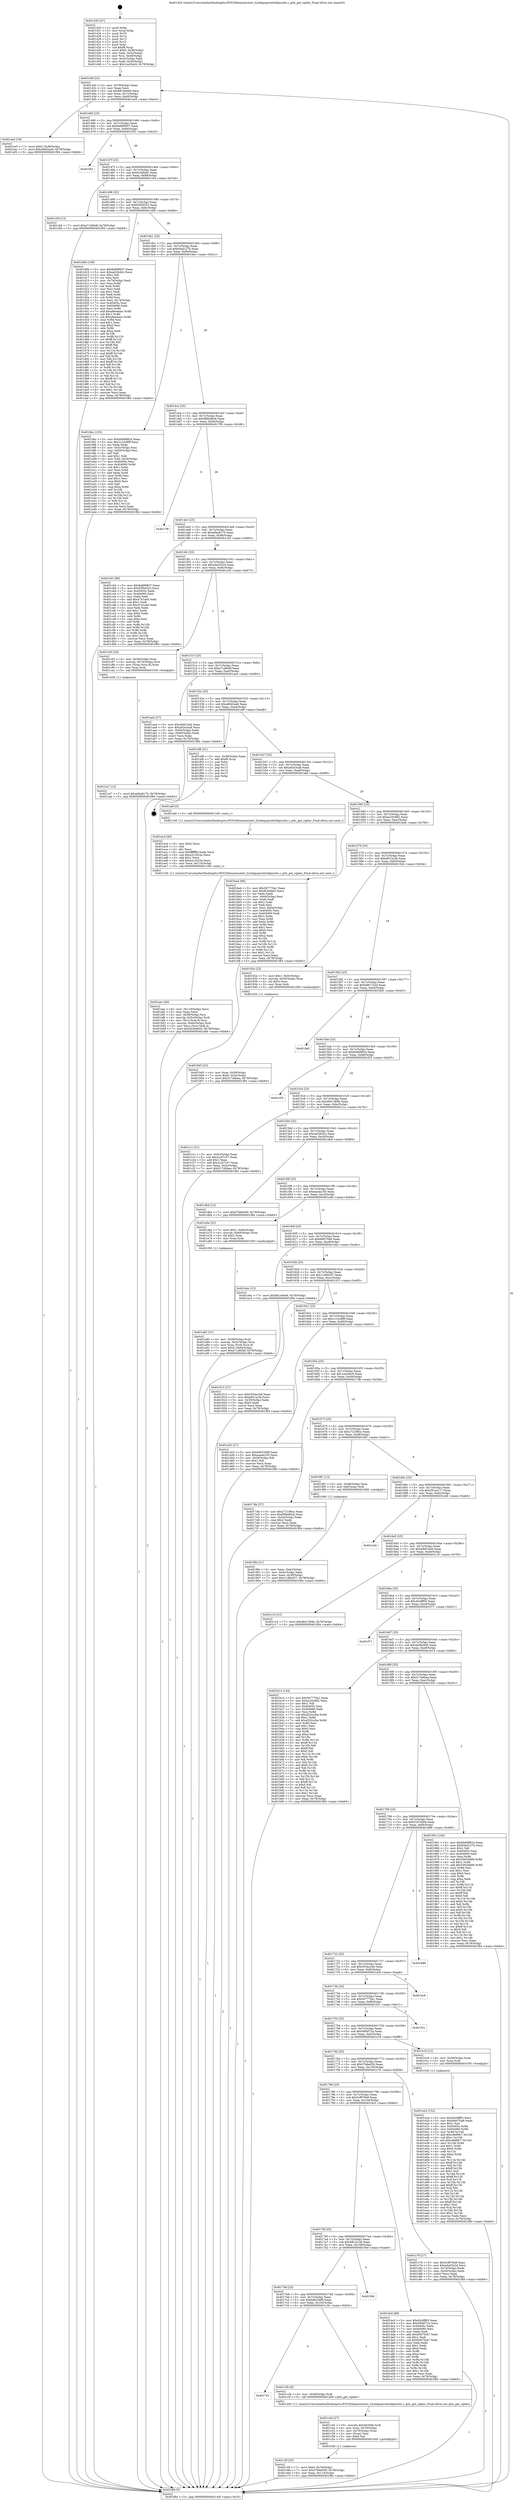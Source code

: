 digraph "0x401420" {
  label = "0x401420 (/mnt/c/Users/mathe/Desktop/tcc/POCII/binaries/extr_h2odepspicotlslibpicotls.c_ptls_get_cipher_Final-ollvm.out::main(0))"
  labelloc = "t"
  node[shape=record]

  Entry [label="",width=0.3,height=0.3,shape=circle,fillcolor=black,style=filled]
  "0x40144f" [label="{
     0x40144f [23]\l
     | [instrs]\l
     &nbsp;&nbsp;0x40144f \<+3\>: mov -0x78(%rbp),%eax\l
     &nbsp;&nbsp;0x401452 \<+2\>: mov %eax,%ecx\l
     &nbsp;&nbsp;0x401454 \<+6\>: sub $0x8814e0e9,%ecx\l
     &nbsp;&nbsp;0x40145a \<+3\>: mov %eax,-0x7c(%rbp)\l
     &nbsp;&nbsp;0x40145d \<+3\>: mov %ecx,-0x80(%rbp)\l
     &nbsp;&nbsp;0x401460 \<+6\>: je 0000000000401ee5 \<main+0xac5\>\l
  }"]
  "0x401ee5" [label="{
     0x401ee5 [19]\l
     | [instrs]\l
     &nbsp;&nbsp;0x401ee5 \<+7\>: movl $0x0,-0x38(%rbp)\l
     &nbsp;&nbsp;0x401eec \<+7\>: movl $0xa80d2ae8,-0x78(%rbp)\l
     &nbsp;&nbsp;0x401ef3 \<+5\>: jmp 0000000000401f84 \<main+0xb64\>\l
  }"]
  "0x401466" [label="{
     0x401466 [25]\l
     | [instrs]\l
     &nbsp;&nbsp;0x401466 \<+5\>: jmp 000000000040146b \<main+0x4b\>\l
     &nbsp;&nbsp;0x40146b \<+3\>: mov -0x7c(%rbp),%eax\l
     &nbsp;&nbsp;0x40146e \<+5\>: sub $0x8a899937,%eax\l
     &nbsp;&nbsp;0x401473 \<+6\>: mov %eax,-0x84(%rbp)\l
     &nbsp;&nbsp;0x401479 \<+6\>: je 0000000000401f52 \<main+0xb32\>\l
  }"]
  Exit [label="",width=0.3,height=0.3,shape=circle,fillcolor=black,style=filled,peripheries=2]
  "0x401f52" [label="{
     0x401f52\l
  }", style=dashed]
  "0x40147f" [label="{
     0x40147f [25]\l
     | [instrs]\l
     &nbsp;&nbsp;0x40147f \<+5\>: jmp 0000000000401484 \<main+0x64\>\l
     &nbsp;&nbsp;0x401484 \<+3\>: mov -0x7c(%rbp),%eax\l
     &nbsp;&nbsp;0x401487 \<+5\>: sub $0x8c5d6af1,%eax\l
     &nbsp;&nbsp;0x40148c \<+6\>: mov %eax,-0x88(%rbp)\l
     &nbsp;&nbsp;0x401492 \<+6\>: je 0000000000401c04 \<main+0x7e4\>\l
  }"]
  "0x401e24" [label="{
     0x401e24 [152]\l
     | [instrs]\l
     &nbsp;&nbsp;0x401e24 \<+5\>: mov $0x45c9ff05,%ecx\l
     &nbsp;&nbsp;0x401e29 \<+5\>: mov $0xf46070a6,%edx\l
     &nbsp;&nbsp;0x401e2e \<+3\>: mov $0x1,%sil\l
     &nbsp;&nbsp;0x401e31 \<+8\>: mov 0x40405c,%r8d\l
     &nbsp;&nbsp;0x401e39 \<+8\>: mov 0x404060,%r9d\l
     &nbsp;&nbsp;0x401e41 \<+3\>: mov %r8d,%r10d\l
     &nbsp;&nbsp;0x401e44 \<+7\>: add $0xcdbf6fc7,%r10d\l
     &nbsp;&nbsp;0x401e4b \<+4\>: sub $0x1,%r10d\l
     &nbsp;&nbsp;0x401e4f \<+7\>: sub $0xcdbf6fc7,%r10d\l
     &nbsp;&nbsp;0x401e56 \<+4\>: imul %r10d,%r8d\l
     &nbsp;&nbsp;0x401e5a \<+4\>: and $0x1,%r8d\l
     &nbsp;&nbsp;0x401e5e \<+4\>: cmp $0x0,%r8d\l
     &nbsp;&nbsp;0x401e62 \<+4\>: sete %r11b\l
     &nbsp;&nbsp;0x401e66 \<+4\>: cmp $0xa,%r9d\l
     &nbsp;&nbsp;0x401e6a \<+3\>: setl %bl\l
     &nbsp;&nbsp;0x401e6d \<+3\>: mov %r11b,%r14b\l
     &nbsp;&nbsp;0x401e70 \<+4\>: xor $0xff,%r14b\l
     &nbsp;&nbsp;0x401e74 \<+3\>: mov %bl,%r15b\l
     &nbsp;&nbsp;0x401e77 \<+4\>: xor $0xff,%r15b\l
     &nbsp;&nbsp;0x401e7b \<+4\>: xor $0x1,%sil\l
     &nbsp;&nbsp;0x401e7f \<+3\>: mov %r14b,%r12b\l
     &nbsp;&nbsp;0x401e82 \<+4\>: and $0xff,%r12b\l
     &nbsp;&nbsp;0x401e86 \<+3\>: and %sil,%r11b\l
     &nbsp;&nbsp;0x401e89 \<+3\>: mov %r15b,%r13b\l
     &nbsp;&nbsp;0x401e8c \<+4\>: and $0xff,%r13b\l
     &nbsp;&nbsp;0x401e90 \<+3\>: and %sil,%bl\l
     &nbsp;&nbsp;0x401e93 \<+3\>: or %r11b,%r12b\l
     &nbsp;&nbsp;0x401e96 \<+3\>: or %bl,%r13b\l
     &nbsp;&nbsp;0x401e99 \<+3\>: xor %r13b,%r12b\l
     &nbsp;&nbsp;0x401e9c \<+3\>: or %r15b,%r14b\l
     &nbsp;&nbsp;0x401e9f \<+4\>: xor $0xff,%r14b\l
     &nbsp;&nbsp;0x401ea3 \<+4\>: or $0x1,%sil\l
     &nbsp;&nbsp;0x401ea7 \<+3\>: and %sil,%r14b\l
     &nbsp;&nbsp;0x401eaa \<+3\>: or %r14b,%r12b\l
     &nbsp;&nbsp;0x401ead \<+4\>: test $0x1,%r12b\l
     &nbsp;&nbsp;0x401eb1 \<+3\>: cmovne %edx,%ecx\l
     &nbsp;&nbsp;0x401eb4 \<+3\>: mov %ecx,-0x78(%rbp)\l
     &nbsp;&nbsp;0x401eb7 \<+5\>: jmp 0000000000401f84 \<main+0xb64\>\l
  }"]
  "0x401c04" [label="{
     0x401c04 [12]\l
     | [instrs]\l
     &nbsp;&nbsp;0x401c04 \<+7\>: movl $0xa71d60df,-0x78(%rbp)\l
     &nbsp;&nbsp;0x401c0b \<+5\>: jmp 0000000000401f84 \<main+0xb64\>\l
  }"]
  "0x401498" [label="{
     0x401498 [25]\l
     | [instrs]\l
     &nbsp;&nbsp;0x401498 \<+5\>: jmp 000000000040149d \<main+0x7d\>\l
     &nbsp;&nbsp;0x40149d \<+3\>: mov -0x7c(%rbp),%eax\l
     &nbsp;&nbsp;0x4014a0 \<+5\>: sub $0x92f5d323,%eax\l
     &nbsp;&nbsp;0x4014a5 \<+6\>: mov %eax,-0x8c(%rbp)\l
     &nbsp;&nbsp;0x4014ab \<+6\>: je 0000000000401d0b \<main+0x8eb\>\l
  }"]
  "0x401ca7" [label="{
     0x401ca7 [12]\l
     | [instrs]\l
     &nbsp;&nbsp;0x401ca7 \<+7\>: movl $0xa0ba8170,-0x78(%rbp)\l
     &nbsp;&nbsp;0x401cae \<+5\>: jmp 0000000000401f84 \<main+0xb64\>\l
  }"]
  "0x401d0b" [label="{
     0x401d0b [169]\l
     | [instrs]\l
     &nbsp;&nbsp;0x401d0b \<+5\>: mov $0x8a899937,%eax\l
     &nbsp;&nbsp;0x401d10 \<+5\>: mov $0xea52b42c,%ecx\l
     &nbsp;&nbsp;0x401d15 \<+2\>: mov $0x1,%dl\l
     &nbsp;&nbsp;0x401d17 \<+2\>: xor %esi,%esi\l
     &nbsp;&nbsp;0x401d19 \<+3\>: mov -0x74(%rbp),%edi\l
     &nbsp;&nbsp;0x401d1c \<+3\>: mov %esi,%r8d\l
     &nbsp;&nbsp;0x401d1f \<+3\>: sub %edi,%r8d\l
     &nbsp;&nbsp;0x401d22 \<+2\>: mov %esi,%edi\l
     &nbsp;&nbsp;0x401d24 \<+3\>: sub $0x1,%edi\l
     &nbsp;&nbsp;0x401d27 \<+3\>: add %edi,%r8d\l
     &nbsp;&nbsp;0x401d2a \<+3\>: sub %r8d,%esi\l
     &nbsp;&nbsp;0x401d2d \<+3\>: mov %esi,-0x74(%rbp)\l
     &nbsp;&nbsp;0x401d30 \<+7\>: mov 0x40405c,%esi\l
     &nbsp;&nbsp;0x401d37 \<+7\>: mov 0x404060,%edi\l
     &nbsp;&nbsp;0x401d3e \<+3\>: mov %esi,%r8d\l
     &nbsp;&nbsp;0x401d41 \<+7\>: add $0xa8ee4aec,%r8d\l
     &nbsp;&nbsp;0x401d48 \<+4\>: sub $0x1,%r8d\l
     &nbsp;&nbsp;0x401d4c \<+7\>: sub $0xa8ee4aec,%r8d\l
     &nbsp;&nbsp;0x401d53 \<+4\>: imul %r8d,%esi\l
     &nbsp;&nbsp;0x401d57 \<+3\>: and $0x1,%esi\l
     &nbsp;&nbsp;0x401d5a \<+3\>: cmp $0x0,%esi\l
     &nbsp;&nbsp;0x401d5d \<+4\>: sete %r9b\l
     &nbsp;&nbsp;0x401d61 \<+3\>: cmp $0xa,%edi\l
     &nbsp;&nbsp;0x401d64 \<+4\>: setl %r10b\l
     &nbsp;&nbsp;0x401d68 \<+3\>: mov %r9b,%r11b\l
     &nbsp;&nbsp;0x401d6b \<+4\>: xor $0xff,%r11b\l
     &nbsp;&nbsp;0x401d6f \<+3\>: mov %r10b,%bl\l
     &nbsp;&nbsp;0x401d72 \<+3\>: xor $0xff,%bl\l
     &nbsp;&nbsp;0x401d75 \<+3\>: xor $0x1,%dl\l
     &nbsp;&nbsp;0x401d78 \<+3\>: mov %r11b,%r14b\l
     &nbsp;&nbsp;0x401d7b \<+4\>: and $0xff,%r14b\l
     &nbsp;&nbsp;0x401d7f \<+3\>: and %dl,%r9b\l
     &nbsp;&nbsp;0x401d82 \<+3\>: mov %bl,%r15b\l
     &nbsp;&nbsp;0x401d85 \<+4\>: and $0xff,%r15b\l
     &nbsp;&nbsp;0x401d89 \<+3\>: and %dl,%r10b\l
     &nbsp;&nbsp;0x401d8c \<+3\>: or %r9b,%r14b\l
     &nbsp;&nbsp;0x401d8f \<+3\>: or %r10b,%r15b\l
     &nbsp;&nbsp;0x401d92 \<+3\>: xor %r15b,%r14b\l
     &nbsp;&nbsp;0x401d95 \<+3\>: or %bl,%r11b\l
     &nbsp;&nbsp;0x401d98 \<+4\>: xor $0xff,%r11b\l
     &nbsp;&nbsp;0x401d9c \<+3\>: or $0x1,%dl\l
     &nbsp;&nbsp;0x401d9f \<+3\>: and %dl,%r11b\l
     &nbsp;&nbsp;0x401da2 \<+3\>: or %r11b,%r14b\l
     &nbsp;&nbsp;0x401da5 \<+4\>: test $0x1,%r14b\l
     &nbsp;&nbsp;0x401da9 \<+3\>: cmovne %ecx,%eax\l
     &nbsp;&nbsp;0x401dac \<+3\>: mov %eax,-0x78(%rbp)\l
     &nbsp;&nbsp;0x401daf \<+5\>: jmp 0000000000401f84 \<main+0xb64\>\l
  }"]
  "0x4014b1" [label="{
     0x4014b1 [25]\l
     | [instrs]\l
     &nbsp;&nbsp;0x4014b1 \<+5\>: jmp 00000000004014b6 \<main+0x96\>\l
     &nbsp;&nbsp;0x4014b6 \<+3\>: mov -0x7c(%rbp),%eax\l
     &nbsp;&nbsp;0x4014b9 \<+5\>: sub $0x93ed127b,%eax\l
     &nbsp;&nbsp;0x4014be \<+6\>: mov %eax,-0x90(%rbp)\l
     &nbsp;&nbsp;0x4014c4 \<+6\>: je 00000000004019ec \<main+0x5cc\>\l
  }"]
  "0x401c5f" [label="{
     0x401c5f [25]\l
     | [instrs]\l
     &nbsp;&nbsp;0x401c5f \<+7\>: movl $0x0,-0x74(%rbp)\l
     &nbsp;&nbsp;0x401c66 \<+7\>: movl $0x57b6e059,-0x78(%rbp)\l
     &nbsp;&nbsp;0x401c6d \<+6\>: mov %eax,-0x114(%rbp)\l
     &nbsp;&nbsp;0x401c73 \<+5\>: jmp 0000000000401f84 \<main+0xb64\>\l
  }"]
  "0x4019ec" [label="{
     0x4019ec [103]\l
     | [instrs]\l
     &nbsp;&nbsp;0x4019ec \<+5\>: mov $0xbb668824,%eax\l
     &nbsp;&nbsp;0x4019f1 \<+5\>: mov $0x1c1dc88f,%ecx\l
     &nbsp;&nbsp;0x4019f6 \<+2\>: xor %edx,%edx\l
     &nbsp;&nbsp;0x4019f8 \<+3\>: mov -0x5c(%rbp),%esi\l
     &nbsp;&nbsp;0x4019fb \<+3\>: cmp -0x50(%rbp),%esi\l
     &nbsp;&nbsp;0x4019fe \<+4\>: setl %dil\l
     &nbsp;&nbsp;0x401a02 \<+4\>: and $0x1,%dil\l
     &nbsp;&nbsp;0x401a06 \<+4\>: mov %dil,-0x29(%rbp)\l
     &nbsp;&nbsp;0x401a0a \<+7\>: mov 0x40405c,%esi\l
     &nbsp;&nbsp;0x401a11 \<+8\>: mov 0x404060,%r8d\l
     &nbsp;&nbsp;0x401a19 \<+3\>: sub $0x1,%edx\l
     &nbsp;&nbsp;0x401a1c \<+3\>: mov %esi,%r9d\l
     &nbsp;&nbsp;0x401a1f \<+3\>: add %edx,%r9d\l
     &nbsp;&nbsp;0x401a22 \<+4\>: imul %r9d,%esi\l
     &nbsp;&nbsp;0x401a26 \<+3\>: and $0x1,%esi\l
     &nbsp;&nbsp;0x401a29 \<+3\>: cmp $0x0,%esi\l
     &nbsp;&nbsp;0x401a2c \<+4\>: sete %dil\l
     &nbsp;&nbsp;0x401a30 \<+4\>: cmp $0xa,%r8d\l
     &nbsp;&nbsp;0x401a34 \<+4\>: setl %r10b\l
     &nbsp;&nbsp;0x401a38 \<+3\>: mov %dil,%r11b\l
     &nbsp;&nbsp;0x401a3b \<+3\>: and %r10b,%r11b\l
     &nbsp;&nbsp;0x401a3e \<+3\>: xor %r10b,%dil\l
     &nbsp;&nbsp;0x401a41 \<+3\>: or %dil,%r11b\l
     &nbsp;&nbsp;0x401a44 \<+4\>: test $0x1,%r11b\l
     &nbsp;&nbsp;0x401a48 \<+3\>: cmovne %ecx,%eax\l
     &nbsp;&nbsp;0x401a4b \<+3\>: mov %eax,-0x78(%rbp)\l
     &nbsp;&nbsp;0x401a4e \<+5\>: jmp 0000000000401f84 \<main+0xb64\>\l
  }"]
  "0x4014ca" [label="{
     0x4014ca [25]\l
     | [instrs]\l
     &nbsp;&nbsp;0x4014ca \<+5\>: jmp 00000000004014cf \<main+0xaf\>\l
     &nbsp;&nbsp;0x4014cf \<+3\>: mov -0x7c(%rbp),%eax\l
     &nbsp;&nbsp;0x4014d2 \<+5\>: sub $0x989a80cb,%eax\l
     &nbsp;&nbsp;0x4014d7 \<+6\>: mov %eax,-0x94(%rbp)\l
     &nbsp;&nbsp;0x4014dd \<+6\>: je 00000000004017f6 \<main+0x3d6\>\l
  }"]
  "0x401c44" [label="{
     0x401c44 [27]\l
     | [instrs]\l
     &nbsp;&nbsp;0x401c44 \<+10\>: movabs $0x4020b6,%rdi\l
     &nbsp;&nbsp;0x401c4e \<+4\>: mov %rax,-0x70(%rbp)\l
     &nbsp;&nbsp;0x401c52 \<+4\>: mov -0x70(%rbp),%rax\l
     &nbsp;&nbsp;0x401c56 \<+2\>: mov (%rax),%esi\l
     &nbsp;&nbsp;0x401c58 \<+2\>: mov $0x0,%al\l
     &nbsp;&nbsp;0x401c5a \<+5\>: call 0000000000401040 \<printf@plt\>\l
     | [calls]\l
     &nbsp;&nbsp;0x401040 \{1\} (unknown)\l
  }"]
  "0x4017f6" [label="{
     0x4017f6\l
  }", style=dashed]
  "0x4014e3" [label="{
     0x4014e3 [25]\l
     | [instrs]\l
     &nbsp;&nbsp;0x4014e3 \<+5\>: jmp 00000000004014e8 \<main+0xc8\>\l
     &nbsp;&nbsp;0x4014e8 \<+3\>: mov -0x7c(%rbp),%eax\l
     &nbsp;&nbsp;0x4014eb \<+5\>: sub $0xa0ba8170,%eax\l
     &nbsp;&nbsp;0x4014f0 \<+6\>: mov %eax,-0x98(%rbp)\l
     &nbsp;&nbsp;0x4014f6 \<+6\>: je 0000000000401cb3 \<main+0x893\>\l
  }"]
  "0x4017d1" [label="{
     0x4017d1\l
  }", style=dashed]
  "0x401cb3" [label="{
     0x401cb3 [88]\l
     | [instrs]\l
     &nbsp;&nbsp;0x401cb3 \<+5\>: mov $0x8a899937,%eax\l
     &nbsp;&nbsp;0x401cb8 \<+5\>: mov $0x92f5d323,%ecx\l
     &nbsp;&nbsp;0x401cbd \<+7\>: mov 0x40405c,%edx\l
     &nbsp;&nbsp;0x401cc4 \<+7\>: mov 0x404060,%esi\l
     &nbsp;&nbsp;0x401ccb \<+2\>: mov %edx,%edi\l
     &nbsp;&nbsp;0x401ccd \<+6\>: add $0x4741ae0,%edi\l
     &nbsp;&nbsp;0x401cd3 \<+3\>: sub $0x1,%edi\l
     &nbsp;&nbsp;0x401cd6 \<+6\>: sub $0x4741ae0,%edi\l
     &nbsp;&nbsp;0x401cdc \<+3\>: imul %edi,%edx\l
     &nbsp;&nbsp;0x401cdf \<+3\>: and $0x1,%edx\l
     &nbsp;&nbsp;0x401ce2 \<+3\>: cmp $0x0,%edx\l
     &nbsp;&nbsp;0x401ce5 \<+4\>: sete %r8b\l
     &nbsp;&nbsp;0x401ce9 \<+3\>: cmp $0xa,%esi\l
     &nbsp;&nbsp;0x401cec \<+4\>: setl %r9b\l
     &nbsp;&nbsp;0x401cf0 \<+3\>: mov %r8b,%r10b\l
     &nbsp;&nbsp;0x401cf3 \<+3\>: and %r9b,%r10b\l
     &nbsp;&nbsp;0x401cf6 \<+3\>: xor %r9b,%r8b\l
     &nbsp;&nbsp;0x401cf9 \<+3\>: or %r8b,%r10b\l
     &nbsp;&nbsp;0x401cfc \<+4\>: test $0x1,%r10b\l
     &nbsp;&nbsp;0x401d00 \<+3\>: cmovne %ecx,%eax\l
     &nbsp;&nbsp;0x401d03 \<+3\>: mov %eax,-0x78(%rbp)\l
     &nbsp;&nbsp;0x401d06 \<+5\>: jmp 0000000000401f84 \<main+0xb64\>\l
  }"]
  "0x4014fc" [label="{
     0x4014fc [25]\l
     | [instrs]\l
     &nbsp;&nbsp;0x4014fc \<+5\>: jmp 0000000000401501 \<main+0xe1\>\l
     &nbsp;&nbsp;0x401501 \<+3\>: mov -0x7c(%rbp),%eax\l
     &nbsp;&nbsp;0x401504 \<+5\>: sub $0xa4a55424,%eax\l
     &nbsp;&nbsp;0x401509 \<+6\>: mov %eax,-0x9c(%rbp)\l
     &nbsp;&nbsp;0x40150f \<+6\>: je 0000000000401c93 \<main+0x873\>\l
  }"]
  "0x401c3b" [label="{
     0x401c3b [9]\l
     | [instrs]\l
     &nbsp;&nbsp;0x401c3b \<+4\>: mov -0x58(%rbp),%rdi\l
     &nbsp;&nbsp;0x401c3f \<+5\>: call 0000000000401400 \<ptls_get_cipher\>\l
     | [calls]\l
     &nbsp;&nbsp;0x401400 \{1\} (/mnt/c/Users/mathe/Desktop/tcc/POCII/binaries/extr_h2odepspicotlslibpicotls.c_ptls_get_cipher_Final-ollvm.out::ptls_get_cipher)\l
  }"]
  "0x401c93" [label="{
     0x401c93 [20]\l
     | [instrs]\l
     &nbsp;&nbsp;0x401c93 \<+4\>: mov -0x58(%rbp),%rax\l
     &nbsp;&nbsp;0x401c97 \<+4\>: movslq -0x74(%rbp),%rcx\l
     &nbsp;&nbsp;0x401c9b \<+4\>: mov (%rax,%rcx,8),%rax\l
     &nbsp;&nbsp;0x401c9f \<+3\>: mov %rax,%rdi\l
     &nbsp;&nbsp;0x401ca2 \<+5\>: call 0000000000401030 \<free@plt\>\l
     | [calls]\l
     &nbsp;&nbsp;0x401030 \{1\} (unknown)\l
  }"]
  "0x401515" [label="{
     0x401515 [25]\l
     | [instrs]\l
     &nbsp;&nbsp;0x401515 \<+5\>: jmp 000000000040151a \<main+0xfa\>\l
     &nbsp;&nbsp;0x40151a \<+3\>: mov -0x7c(%rbp),%eax\l
     &nbsp;&nbsp;0x40151d \<+5\>: sub $0xa71d60df,%eax\l
     &nbsp;&nbsp;0x401522 \<+6\>: mov %eax,-0xa0(%rbp)\l
     &nbsp;&nbsp;0x401528 \<+6\>: je 0000000000401aa4 \<main+0x684\>\l
  }"]
  "0x4017b8" [label="{
     0x4017b8 [25]\l
     | [instrs]\l
     &nbsp;&nbsp;0x4017b8 \<+5\>: jmp 00000000004017bd \<main+0x39d\>\l
     &nbsp;&nbsp;0x4017bd \<+3\>: mov -0x7c(%rbp),%eax\l
     &nbsp;&nbsp;0x4017c0 \<+5\>: sub $0x6d632bf8,%eax\l
     &nbsp;&nbsp;0x4017c5 \<+6\>: mov %eax,-0x10c(%rbp)\l
     &nbsp;&nbsp;0x4017cb \<+6\>: je 0000000000401c3b \<main+0x81b\>\l
  }"]
  "0x401aa4" [label="{
     0x401aa4 [27]\l
     | [instrs]\l
     &nbsp;&nbsp;0x401aa4 \<+5\>: mov $0x40bf14d4,%eax\l
     &nbsp;&nbsp;0x401aa9 \<+5\>: mov $0xa92e3ca8,%ecx\l
     &nbsp;&nbsp;0x401aae \<+3\>: mov -0x64(%rbp),%edx\l
     &nbsp;&nbsp;0x401ab1 \<+3\>: cmp -0x60(%rbp),%edx\l
     &nbsp;&nbsp;0x401ab4 \<+3\>: cmovl %ecx,%eax\l
     &nbsp;&nbsp;0x401ab7 \<+3\>: mov %eax,-0x78(%rbp)\l
     &nbsp;&nbsp;0x401aba \<+5\>: jmp 0000000000401f84 \<main+0xb64\>\l
  }"]
  "0x40152e" [label="{
     0x40152e [25]\l
     | [instrs]\l
     &nbsp;&nbsp;0x40152e \<+5\>: jmp 0000000000401533 \<main+0x113\>\l
     &nbsp;&nbsp;0x401533 \<+3\>: mov -0x7c(%rbp),%eax\l
     &nbsp;&nbsp;0x401536 \<+5\>: sub $0xa80d2ae8,%eax\l
     &nbsp;&nbsp;0x40153b \<+6\>: mov %eax,-0xa4(%rbp)\l
     &nbsp;&nbsp;0x401541 \<+6\>: je 0000000000401ef8 \<main+0xad8\>\l
  }"]
  "0x401f0d" [label="{
     0x401f0d\l
  }", style=dashed]
  "0x401ef8" [label="{
     0x401ef8 [21]\l
     | [instrs]\l
     &nbsp;&nbsp;0x401ef8 \<+3\>: mov -0x38(%rbp),%eax\l
     &nbsp;&nbsp;0x401efb \<+7\>: add $0xf8,%rsp\l
     &nbsp;&nbsp;0x401f02 \<+1\>: pop %rbx\l
     &nbsp;&nbsp;0x401f03 \<+2\>: pop %r12\l
     &nbsp;&nbsp;0x401f05 \<+2\>: pop %r13\l
     &nbsp;&nbsp;0x401f07 \<+2\>: pop %r14\l
     &nbsp;&nbsp;0x401f09 \<+2\>: pop %r15\l
     &nbsp;&nbsp;0x401f0b \<+1\>: pop %rbp\l
     &nbsp;&nbsp;0x401f0c \<+1\>: ret\l
  }"]
  "0x401547" [label="{
     0x401547 [25]\l
     | [instrs]\l
     &nbsp;&nbsp;0x401547 \<+5\>: jmp 000000000040154c \<main+0x12c\>\l
     &nbsp;&nbsp;0x40154c \<+3\>: mov -0x7c(%rbp),%eax\l
     &nbsp;&nbsp;0x40154f \<+5\>: sub $0xa92e3ca8,%eax\l
     &nbsp;&nbsp;0x401554 \<+6\>: mov %eax,-0xa8(%rbp)\l
     &nbsp;&nbsp;0x40155a \<+6\>: je 0000000000401abf \<main+0x69f\>\l
  }"]
  "0x40179f" [label="{
     0x40179f [25]\l
     | [instrs]\l
     &nbsp;&nbsp;0x40179f \<+5\>: jmp 00000000004017a4 \<main+0x384\>\l
     &nbsp;&nbsp;0x4017a4 \<+3\>: mov -0x7c(%rbp),%eax\l
     &nbsp;&nbsp;0x4017a7 \<+5\>: sub $0x5fb1b1c8,%eax\l
     &nbsp;&nbsp;0x4017ac \<+6\>: mov %eax,-0x108(%rbp)\l
     &nbsp;&nbsp;0x4017b2 \<+6\>: je 0000000000401f0d \<main+0xaed\>\l
  }"]
  "0x401abf" [label="{
     0x401abf [5]\l
     | [instrs]\l
     &nbsp;&nbsp;0x401abf \<+5\>: call 0000000000401160 \<next_i\>\l
     | [calls]\l
     &nbsp;&nbsp;0x401160 \{1\} (/mnt/c/Users/mathe/Desktop/tcc/POCII/binaries/extr_h2odepspicotlslibpicotls.c_ptls_get_cipher_Final-ollvm.out::next_i)\l
  }"]
  "0x401560" [label="{
     0x401560 [25]\l
     | [instrs]\l
     &nbsp;&nbsp;0x401560 \<+5\>: jmp 0000000000401565 \<main+0x145\>\l
     &nbsp;&nbsp;0x401565 \<+3\>: mov -0x7c(%rbp),%eax\l
     &nbsp;&nbsp;0x401568 \<+5\>: sub $0xac20c882,%eax\l
     &nbsp;&nbsp;0x40156d \<+6\>: mov %eax,-0xac(%rbp)\l
     &nbsp;&nbsp;0x401573 \<+6\>: je 0000000000401ba4 \<main+0x784\>\l
  }"]
  "0x401dc0" [label="{
     0x401dc0 [88]\l
     | [instrs]\l
     &nbsp;&nbsp;0x401dc0 \<+5\>: mov $0x45c9ff05,%eax\l
     &nbsp;&nbsp;0x401dc5 \<+5\>: mov $0x56f4072a,%ecx\l
     &nbsp;&nbsp;0x401dca \<+7\>: mov 0x40405c,%edx\l
     &nbsp;&nbsp;0x401dd1 \<+7\>: mov 0x404060,%esi\l
     &nbsp;&nbsp;0x401dd8 \<+2\>: mov %edx,%edi\l
     &nbsp;&nbsp;0x401dda \<+6\>: add $0x83670cb7,%edi\l
     &nbsp;&nbsp;0x401de0 \<+3\>: sub $0x1,%edi\l
     &nbsp;&nbsp;0x401de3 \<+6\>: sub $0x83670cb7,%edi\l
     &nbsp;&nbsp;0x401de9 \<+3\>: imul %edi,%edx\l
     &nbsp;&nbsp;0x401dec \<+3\>: and $0x1,%edx\l
     &nbsp;&nbsp;0x401def \<+3\>: cmp $0x0,%edx\l
     &nbsp;&nbsp;0x401df2 \<+4\>: sete %r8b\l
     &nbsp;&nbsp;0x401df6 \<+3\>: cmp $0xa,%esi\l
     &nbsp;&nbsp;0x401df9 \<+4\>: setl %r9b\l
     &nbsp;&nbsp;0x401dfd \<+3\>: mov %r8b,%r10b\l
     &nbsp;&nbsp;0x401e00 \<+3\>: and %r9b,%r10b\l
     &nbsp;&nbsp;0x401e03 \<+3\>: xor %r9b,%r8b\l
     &nbsp;&nbsp;0x401e06 \<+3\>: or %r8b,%r10b\l
     &nbsp;&nbsp;0x401e09 \<+4\>: test $0x1,%r10b\l
     &nbsp;&nbsp;0x401e0d \<+3\>: cmovne %ecx,%eax\l
     &nbsp;&nbsp;0x401e10 \<+3\>: mov %eax,-0x78(%rbp)\l
     &nbsp;&nbsp;0x401e13 \<+5\>: jmp 0000000000401f84 \<main+0xb64\>\l
  }"]
  "0x401ba4" [label="{
     0x401ba4 [96]\l
     | [instrs]\l
     &nbsp;&nbsp;0x401ba4 \<+5\>: mov $0x567770a1,%eax\l
     &nbsp;&nbsp;0x401ba9 \<+5\>: mov $0x8c5d6af1,%ecx\l
     &nbsp;&nbsp;0x401bae \<+2\>: xor %edx,%edx\l
     &nbsp;&nbsp;0x401bb0 \<+3\>: mov -0x64(%rbp),%esi\l
     &nbsp;&nbsp;0x401bb3 \<+2\>: mov %edx,%edi\l
     &nbsp;&nbsp;0x401bb5 \<+3\>: sub $0x1,%edi\l
     &nbsp;&nbsp;0x401bb8 \<+2\>: sub %edi,%esi\l
     &nbsp;&nbsp;0x401bba \<+3\>: mov %esi,-0x64(%rbp)\l
     &nbsp;&nbsp;0x401bbd \<+7\>: mov 0x40405c,%esi\l
     &nbsp;&nbsp;0x401bc4 \<+7\>: mov 0x404060,%edi\l
     &nbsp;&nbsp;0x401bcb \<+3\>: sub $0x1,%edx\l
     &nbsp;&nbsp;0x401bce \<+3\>: mov %esi,%r8d\l
     &nbsp;&nbsp;0x401bd1 \<+3\>: add %edx,%r8d\l
     &nbsp;&nbsp;0x401bd4 \<+4\>: imul %r8d,%esi\l
     &nbsp;&nbsp;0x401bd8 \<+3\>: and $0x1,%esi\l
     &nbsp;&nbsp;0x401bdb \<+3\>: cmp $0x0,%esi\l
     &nbsp;&nbsp;0x401bde \<+4\>: sete %r9b\l
     &nbsp;&nbsp;0x401be2 \<+3\>: cmp $0xa,%edi\l
     &nbsp;&nbsp;0x401be5 \<+4\>: setl %r10b\l
     &nbsp;&nbsp;0x401be9 \<+3\>: mov %r9b,%r11b\l
     &nbsp;&nbsp;0x401bec \<+3\>: and %r10b,%r11b\l
     &nbsp;&nbsp;0x401bef \<+3\>: xor %r10b,%r9b\l
     &nbsp;&nbsp;0x401bf2 \<+3\>: or %r9b,%r11b\l
     &nbsp;&nbsp;0x401bf5 \<+4\>: test $0x1,%r11b\l
     &nbsp;&nbsp;0x401bf9 \<+3\>: cmovne %ecx,%eax\l
     &nbsp;&nbsp;0x401bfc \<+3\>: mov %eax,-0x78(%rbp)\l
     &nbsp;&nbsp;0x401bff \<+5\>: jmp 0000000000401f84 \<main+0xb64\>\l
  }"]
  "0x401579" [label="{
     0x401579 [25]\l
     | [instrs]\l
     &nbsp;&nbsp;0x401579 \<+5\>: jmp 000000000040157e \<main+0x15e\>\l
     &nbsp;&nbsp;0x40157e \<+3\>: mov -0x7c(%rbp),%eax\l
     &nbsp;&nbsp;0x401581 \<+5\>: sub $0xb831a1fe,%eax\l
     &nbsp;&nbsp;0x401586 \<+6\>: mov %eax,-0xb0(%rbp)\l
     &nbsp;&nbsp;0x40158c \<+6\>: je 000000000040192e \<main+0x50e\>\l
  }"]
  "0x401786" [label="{
     0x401786 [25]\l
     | [instrs]\l
     &nbsp;&nbsp;0x401786 \<+5\>: jmp 000000000040178b \<main+0x36b\>\l
     &nbsp;&nbsp;0x40178b \<+3\>: mov -0x7c(%rbp),%eax\l
     &nbsp;&nbsp;0x40178e \<+5\>: sub $0x5cf878e8,%eax\l
     &nbsp;&nbsp;0x401793 \<+6\>: mov %eax,-0x104(%rbp)\l
     &nbsp;&nbsp;0x401799 \<+6\>: je 0000000000401dc0 \<main+0x9a0\>\l
  }"]
  "0x40192e" [label="{
     0x40192e [23]\l
     | [instrs]\l
     &nbsp;&nbsp;0x40192e \<+7\>: movl $0x1,-0x50(%rbp)\l
     &nbsp;&nbsp;0x401935 \<+4\>: movslq -0x50(%rbp),%rax\l
     &nbsp;&nbsp;0x401939 \<+4\>: shl $0x3,%rax\l
     &nbsp;&nbsp;0x40193d \<+3\>: mov %rax,%rdi\l
     &nbsp;&nbsp;0x401940 \<+5\>: call 0000000000401050 \<malloc@plt\>\l
     | [calls]\l
     &nbsp;&nbsp;0x401050 \{1\} (unknown)\l
  }"]
  "0x401592" [label="{
     0x401592 [25]\l
     | [instrs]\l
     &nbsp;&nbsp;0x401592 \<+5\>: jmp 0000000000401597 \<main+0x177\>\l
     &nbsp;&nbsp;0x401597 \<+3\>: mov -0x7c(%rbp),%eax\l
     &nbsp;&nbsp;0x40159a \<+5\>: sub $0xb8817e2d,%eax\l
     &nbsp;&nbsp;0x40159f \<+6\>: mov %eax,-0xb4(%rbp)\l
     &nbsp;&nbsp;0x4015a5 \<+6\>: je 00000000004018e5 \<main+0x4c5\>\l
  }"]
  "0x401c78" [label="{
     0x401c78 [27]\l
     | [instrs]\l
     &nbsp;&nbsp;0x401c78 \<+5\>: mov $0x5cf878e8,%eax\l
     &nbsp;&nbsp;0x401c7d \<+5\>: mov $0xa4a55424,%ecx\l
     &nbsp;&nbsp;0x401c82 \<+3\>: mov -0x74(%rbp),%edx\l
     &nbsp;&nbsp;0x401c85 \<+3\>: cmp -0x50(%rbp),%edx\l
     &nbsp;&nbsp;0x401c88 \<+3\>: cmovl %ecx,%eax\l
     &nbsp;&nbsp;0x401c8b \<+3\>: mov %eax,-0x78(%rbp)\l
     &nbsp;&nbsp;0x401c8e \<+5\>: jmp 0000000000401f84 \<main+0xb64\>\l
  }"]
  "0x4018e5" [label="{
     0x4018e5\l
  }", style=dashed]
  "0x4015ab" [label="{
     0x4015ab [25]\l
     | [instrs]\l
     &nbsp;&nbsp;0x4015ab \<+5\>: jmp 00000000004015b0 \<main+0x190\>\l
     &nbsp;&nbsp;0x4015b0 \<+3\>: mov -0x7c(%rbp),%eax\l
     &nbsp;&nbsp;0x4015b3 \<+5\>: sub $0xbb668824,%eax\l
     &nbsp;&nbsp;0x4015b8 \<+6\>: mov %eax,-0xb8(%rbp)\l
     &nbsp;&nbsp;0x4015be \<+6\>: je 0000000000401f25 \<main+0xb05\>\l
  }"]
  "0x40176d" [label="{
     0x40176d [25]\l
     | [instrs]\l
     &nbsp;&nbsp;0x40176d \<+5\>: jmp 0000000000401772 \<main+0x352\>\l
     &nbsp;&nbsp;0x401772 \<+3\>: mov -0x7c(%rbp),%eax\l
     &nbsp;&nbsp;0x401775 \<+5\>: sub $0x57b6e059,%eax\l
     &nbsp;&nbsp;0x40177a \<+6\>: mov %eax,-0x100(%rbp)\l
     &nbsp;&nbsp;0x401780 \<+6\>: je 0000000000401c78 \<main+0x858\>\l
  }"]
  "0x401f25" [label="{
     0x401f25\l
  }", style=dashed]
  "0x4015c4" [label="{
     0x4015c4 [25]\l
     | [instrs]\l
     &nbsp;&nbsp;0x4015c4 \<+5\>: jmp 00000000004015c9 \<main+0x1a9\>\l
     &nbsp;&nbsp;0x4015c9 \<+3\>: mov -0x7c(%rbp),%eax\l
     &nbsp;&nbsp;0x4015cc \<+5\>: sub $0xd641384b,%eax\l
     &nbsp;&nbsp;0x4015d1 \<+6\>: mov %eax,-0xbc(%rbp)\l
     &nbsp;&nbsp;0x4015d7 \<+6\>: je 0000000000401c1c \<main+0x7fc\>\l
  }"]
  "0x401e18" [label="{
     0x401e18 [12]\l
     | [instrs]\l
     &nbsp;&nbsp;0x401e18 \<+4\>: mov -0x58(%rbp),%rax\l
     &nbsp;&nbsp;0x401e1c \<+3\>: mov %rax,%rdi\l
     &nbsp;&nbsp;0x401e1f \<+5\>: call 0000000000401030 \<free@plt\>\l
     | [calls]\l
     &nbsp;&nbsp;0x401030 \{1\} (unknown)\l
  }"]
  "0x401c1c" [label="{
     0x401c1c [31]\l
     | [instrs]\l
     &nbsp;&nbsp;0x401c1c \<+3\>: mov -0x5c(%rbp),%eax\l
     &nbsp;&nbsp;0x401c1f \<+5\>: sub $0x2cc07c57,%eax\l
     &nbsp;&nbsp;0x401c24 \<+3\>: add $0x1,%eax\l
     &nbsp;&nbsp;0x401c27 \<+5\>: add $0x2cc07c57,%eax\l
     &nbsp;&nbsp;0x401c2c \<+3\>: mov %eax,-0x5c(%rbp)\l
     &nbsp;&nbsp;0x401c2f \<+7\>: movl $0x517d4baa,-0x78(%rbp)\l
     &nbsp;&nbsp;0x401c36 \<+5\>: jmp 0000000000401f84 \<main+0xb64\>\l
  }"]
  "0x4015dd" [label="{
     0x4015dd [25]\l
     | [instrs]\l
     &nbsp;&nbsp;0x4015dd \<+5\>: jmp 00000000004015e2 \<main+0x1c2\>\l
     &nbsp;&nbsp;0x4015e2 \<+3\>: mov -0x7c(%rbp),%eax\l
     &nbsp;&nbsp;0x4015e5 \<+5\>: sub $0xea52b42c,%eax\l
     &nbsp;&nbsp;0x4015ea \<+6\>: mov %eax,-0xc0(%rbp)\l
     &nbsp;&nbsp;0x4015f0 \<+6\>: je 0000000000401db4 \<main+0x994\>\l
  }"]
  "0x401754" [label="{
     0x401754 [25]\l
     | [instrs]\l
     &nbsp;&nbsp;0x401754 \<+5\>: jmp 0000000000401759 \<main+0x339\>\l
     &nbsp;&nbsp;0x401759 \<+3\>: mov -0x7c(%rbp),%eax\l
     &nbsp;&nbsp;0x40175c \<+5\>: sub $0x56f4072a,%eax\l
     &nbsp;&nbsp;0x401761 \<+6\>: mov %eax,-0xfc(%rbp)\l
     &nbsp;&nbsp;0x401767 \<+6\>: je 0000000000401e18 \<main+0x9f8\>\l
  }"]
  "0x401db4" [label="{
     0x401db4 [12]\l
     | [instrs]\l
     &nbsp;&nbsp;0x401db4 \<+7\>: movl $0x57b6e059,-0x78(%rbp)\l
     &nbsp;&nbsp;0x401dbb \<+5\>: jmp 0000000000401f84 \<main+0xb64\>\l
  }"]
  "0x4015f6" [label="{
     0x4015f6 [25]\l
     | [instrs]\l
     &nbsp;&nbsp;0x4015f6 \<+5\>: jmp 00000000004015fb \<main+0x1db\>\l
     &nbsp;&nbsp;0x4015fb \<+3\>: mov -0x7c(%rbp),%eax\l
     &nbsp;&nbsp;0x4015fe \<+5\>: sub $0xeaa4a193,%eax\l
     &nbsp;&nbsp;0x401603 \<+6\>: mov %eax,-0xc4(%rbp)\l
     &nbsp;&nbsp;0x401609 \<+6\>: je 0000000000401a6e \<main+0x64e\>\l
  }"]
  "0x401f31" [label="{
     0x401f31\l
  }", style=dashed]
  "0x401a6e" [label="{
     0x401a6e [23]\l
     | [instrs]\l
     &nbsp;&nbsp;0x401a6e \<+7\>: movl $0x1,-0x60(%rbp)\l
     &nbsp;&nbsp;0x401a75 \<+4\>: movslq -0x60(%rbp),%rax\l
     &nbsp;&nbsp;0x401a79 \<+4\>: shl $0x2,%rax\l
     &nbsp;&nbsp;0x401a7d \<+3\>: mov %rax,%rdi\l
     &nbsp;&nbsp;0x401a80 \<+5\>: call 0000000000401050 \<malloc@plt\>\l
     | [calls]\l
     &nbsp;&nbsp;0x401050 \{1\} (unknown)\l
  }"]
  "0x40160f" [label="{
     0x40160f [25]\l
     | [instrs]\l
     &nbsp;&nbsp;0x40160f \<+5\>: jmp 0000000000401614 \<main+0x1f4\>\l
     &nbsp;&nbsp;0x401614 \<+3\>: mov -0x7c(%rbp),%eax\l
     &nbsp;&nbsp;0x401617 \<+5\>: sub $0xf46070a6,%eax\l
     &nbsp;&nbsp;0x40161c \<+6\>: mov %eax,-0xc8(%rbp)\l
     &nbsp;&nbsp;0x401622 \<+6\>: je 0000000000401ebc \<main+0xa9c\>\l
  }"]
  "0x40173b" [label="{
     0x40173b [25]\l
     | [instrs]\l
     &nbsp;&nbsp;0x40173b \<+5\>: jmp 0000000000401740 \<main+0x320\>\l
     &nbsp;&nbsp;0x401740 \<+3\>: mov -0x7c(%rbp),%eax\l
     &nbsp;&nbsp;0x401743 \<+5\>: sub $0x567770a1,%eax\l
     &nbsp;&nbsp;0x401748 \<+6\>: mov %eax,-0xf8(%rbp)\l
     &nbsp;&nbsp;0x40174e \<+6\>: je 0000000000401f31 \<main+0xb11\>\l
  }"]
  "0x401ebc" [label="{
     0x401ebc [12]\l
     | [instrs]\l
     &nbsp;&nbsp;0x401ebc \<+7\>: movl $0x8814e0e9,-0x78(%rbp)\l
     &nbsp;&nbsp;0x401ec3 \<+5\>: jmp 0000000000401f84 \<main+0xb64\>\l
  }"]
  "0x401628" [label="{
     0x401628 [25]\l
     | [instrs]\l
     &nbsp;&nbsp;0x401628 \<+5\>: jmp 000000000040162d \<main+0x20d\>\l
     &nbsp;&nbsp;0x40162d \<+3\>: mov -0x7c(%rbp),%eax\l
     &nbsp;&nbsp;0x401630 \<+5\>: sub $0x11d6e257,%eax\l
     &nbsp;&nbsp;0x401635 \<+6\>: mov %eax,-0xcc(%rbp)\l
     &nbsp;&nbsp;0x40163b \<+6\>: je 0000000000401913 \<main+0x4f3\>\l
  }"]
  "0x401ec8" [label="{
     0x401ec8\l
  }", style=dashed]
  "0x401913" [label="{
     0x401913 [27]\l
     | [instrs]\l
     &nbsp;&nbsp;0x401913 \<+5\>: mov $0x5554a1b6,%eax\l
     &nbsp;&nbsp;0x401918 \<+5\>: mov $0xb831a1fe,%ecx\l
     &nbsp;&nbsp;0x40191d \<+3\>: mov -0x30(%rbp),%edx\l
     &nbsp;&nbsp;0x401920 \<+3\>: cmp $0x0,%edx\l
     &nbsp;&nbsp;0x401923 \<+3\>: cmove %ecx,%eax\l
     &nbsp;&nbsp;0x401926 \<+3\>: mov %eax,-0x78(%rbp)\l
     &nbsp;&nbsp;0x401929 \<+5\>: jmp 0000000000401f84 \<main+0xb64\>\l
  }"]
  "0x401641" [label="{
     0x401641 [25]\l
     | [instrs]\l
     &nbsp;&nbsp;0x401641 \<+5\>: jmp 0000000000401646 \<main+0x226\>\l
     &nbsp;&nbsp;0x401646 \<+3\>: mov -0x7c(%rbp),%eax\l
     &nbsp;&nbsp;0x401649 \<+5\>: sub $0x1c1dc88f,%eax\l
     &nbsp;&nbsp;0x40164e \<+6\>: mov %eax,-0xd0(%rbp)\l
     &nbsp;&nbsp;0x401654 \<+6\>: je 0000000000401a53 \<main+0x633\>\l
  }"]
  "0x401722" [label="{
     0x401722 [25]\l
     | [instrs]\l
     &nbsp;&nbsp;0x401722 \<+5\>: jmp 0000000000401727 \<main+0x307\>\l
     &nbsp;&nbsp;0x401727 \<+3\>: mov -0x7c(%rbp),%eax\l
     &nbsp;&nbsp;0x40172a \<+5\>: sub $0x5554a1b6,%eax\l
     &nbsp;&nbsp;0x40172f \<+6\>: mov %eax,-0xf4(%rbp)\l
     &nbsp;&nbsp;0x401735 \<+6\>: je 0000000000401ec8 \<main+0xaa8\>\l
  }"]
  "0x401a53" [label="{
     0x401a53 [27]\l
     | [instrs]\l
     &nbsp;&nbsp;0x401a53 \<+5\>: mov $0x6d632bf8,%eax\l
     &nbsp;&nbsp;0x401a58 \<+5\>: mov $0xeaa4a193,%ecx\l
     &nbsp;&nbsp;0x401a5d \<+3\>: mov -0x29(%rbp),%dl\l
     &nbsp;&nbsp;0x401a60 \<+3\>: test $0x1,%dl\l
     &nbsp;&nbsp;0x401a63 \<+3\>: cmovne %ecx,%eax\l
     &nbsp;&nbsp;0x401a66 \<+3\>: mov %eax,-0x78(%rbp)\l
     &nbsp;&nbsp;0x401a69 \<+5\>: jmp 0000000000401f84 \<main+0xb64\>\l
  }"]
  "0x40165a" [label="{
     0x40165a [25]\l
     | [instrs]\l
     &nbsp;&nbsp;0x40165a \<+5\>: jmp 000000000040165f \<main+0x23f\>\l
     &nbsp;&nbsp;0x40165f \<+3\>: mov -0x7c(%rbp),%eax\l
     &nbsp;&nbsp;0x401662 \<+5\>: sub $0x1ce20ec6,%eax\l
     &nbsp;&nbsp;0x401667 \<+6\>: mov %eax,-0xd4(%rbp)\l
     &nbsp;&nbsp;0x40166d \<+6\>: je 00000000004017db \<main+0x3bb\>\l
  }"]
  "0x401886" [label="{
     0x401886\l
  }", style=dashed]
  "0x4017db" [label="{
     0x4017db [27]\l
     | [instrs]\l
     &nbsp;&nbsp;0x4017db \<+5\>: mov $0x272186cc,%eax\l
     &nbsp;&nbsp;0x4017e0 \<+5\>: mov $0x989a80cb,%ecx\l
     &nbsp;&nbsp;0x4017e5 \<+3\>: mov -0x34(%rbp),%edx\l
     &nbsp;&nbsp;0x4017e8 \<+3\>: cmp $0x2,%edx\l
     &nbsp;&nbsp;0x4017eb \<+3\>: cmovne %ecx,%eax\l
     &nbsp;&nbsp;0x4017ee \<+3\>: mov %eax,-0x78(%rbp)\l
     &nbsp;&nbsp;0x4017f1 \<+5\>: jmp 0000000000401f84 \<main+0xb64\>\l
  }"]
  "0x401673" [label="{
     0x401673 [25]\l
     | [instrs]\l
     &nbsp;&nbsp;0x401673 \<+5\>: jmp 0000000000401678 \<main+0x258\>\l
     &nbsp;&nbsp;0x401678 \<+3\>: mov -0x7c(%rbp),%eax\l
     &nbsp;&nbsp;0x40167b \<+5\>: sub $0x272186cc,%eax\l
     &nbsp;&nbsp;0x401680 \<+6\>: mov %eax,-0xd8(%rbp)\l
     &nbsp;&nbsp;0x401686 \<+6\>: je 00000000004018f1 \<main+0x4d1\>\l
  }"]
  "0x401f84" [label="{
     0x401f84 [5]\l
     | [instrs]\l
     &nbsp;&nbsp;0x401f84 \<+5\>: jmp 000000000040144f \<main+0x2f\>\l
  }"]
  "0x401420" [label="{
     0x401420 [47]\l
     | [instrs]\l
     &nbsp;&nbsp;0x401420 \<+1\>: push %rbp\l
     &nbsp;&nbsp;0x401421 \<+3\>: mov %rsp,%rbp\l
     &nbsp;&nbsp;0x401424 \<+2\>: push %r15\l
     &nbsp;&nbsp;0x401426 \<+2\>: push %r14\l
     &nbsp;&nbsp;0x401428 \<+2\>: push %r13\l
     &nbsp;&nbsp;0x40142a \<+2\>: push %r12\l
     &nbsp;&nbsp;0x40142c \<+1\>: push %rbx\l
     &nbsp;&nbsp;0x40142d \<+7\>: sub $0xf8,%rsp\l
     &nbsp;&nbsp;0x401434 \<+7\>: movl $0x0,-0x38(%rbp)\l
     &nbsp;&nbsp;0x40143b \<+3\>: mov %edi,-0x3c(%rbp)\l
     &nbsp;&nbsp;0x40143e \<+4\>: mov %rsi,-0x48(%rbp)\l
     &nbsp;&nbsp;0x401442 \<+3\>: mov -0x3c(%rbp),%edi\l
     &nbsp;&nbsp;0x401445 \<+3\>: mov %edi,-0x34(%rbp)\l
     &nbsp;&nbsp;0x401448 \<+7\>: movl $0x1ce20ec6,-0x78(%rbp)\l
  }"]
  "0x401aec" [label="{
     0x401aec [40]\l
     | [instrs]\l
     &nbsp;&nbsp;0x401aec \<+6\>: mov -0x110(%rbp),%ecx\l
     &nbsp;&nbsp;0x401af2 \<+3\>: imul %eax,%ecx\l
     &nbsp;&nbsp;0x401af5 \<+4\>: mov -0x58(%rbp),%rsi\l
     &nbsp;&nbsp;0x401af9 \<+4\>: movslq -0x5c(%rbp),%rdi\l
     &nbsp;&nbsp;0x401afd \<+4\>: mov (%rsi,%rdi,8),%rsi\l
     &nbsp;&nbsp;0x401b01 \<+4\>: movslq -0x64(%rbp),%rdi\l
     &nbsp;&nbsp;0x401b05 \<+3\>: mov %ecx,(%rsi,%rdi,4)\l
     &nbsp;&nbsp;0x401b08 \<+7\>: movl $0x4d36e920,-0x78(%rbp)\l
     &nbsp;&nbsp;0x401b0f \<+5\>: jmp 0000000000401f84 \<main+0xb64\>\l
  }"]
  "0x4018f1" [label="{
     0x4018f1 [13]\l
     | [instrs]\l
     &nbsp;&nbsp;0x4018f1 \<+4\>: mov -0x48(%rbp),%rax\l
     &nbsp;&nbsp;0x4018f5 \<+4\>: mov 0x8(%rax),%rdi\l
     &nbsp;&nbsp;0x4018f9 \<+5\>: call 0000000000401060 \<atoi@plt\>\l
     | [calls]\l
     &nbsp;&nbsp;0x401060 \{1\} (unknown)\l
  }"]
  "0x40168c" [label="{
     0x40168c [25]\l
     | [instrs]\l
     &nbsp;&nbsp;0x40168c \<+5\>: jmp 0000000000401691 \<main+0x271\>\l
     &nbsp;&nbsp;0x401691 \<+3\>: mov -0x7c(%rbp),%eax\l
     &nbsp;&nbsp;0x401694 \<+5\>: sub $0x291ea117,%eax\l
     &nbsp;&nbsp;0x401699 \<+6\>: mov %eax,-0xdc(%rbp)\l
     &nbsp;&nbsp;0x40169f \<+6\>: je 0000000000401ed4 \<main+0xab4\>\l
  }"]
  "0x4018fe" [label="{
     0x4018fe [21]\l
     | [instrs]\l
     &nbsp;&nbsp;0x4018fe \<+3\>: mov %eax,-0x4c(%rbp)\l
     &nbsp;&nbsp;0x401901 \<+3\>: mov -0x4c(%rbp),%eax\l
     &nbsp;&nbsp;0x401904 \<+3\>: mov %eax,-0x30(%rbp)\l
     &nbsp;&nbsp;0x401907 \<+7\>: movl $0x11d6e257,-0x78(%rbp)\l
     &nbsp;&nbsp;0x40190e \<+5\>: jmp 0000000000401f84 \<main+0xb64\>\l
  }"]
  "0x401945" [label="{
     0x401945 [23]\l
     | [instrs]\l
     &nbsp;&nbsp;0x401945 \<+4\>: mov %rax,-0x58(%rbp)\l
     &nbsp;&nbsp;0x401949 \<+7\>: movl $0x0,-0x5c(%rbp)\l
     &nbsp;&nbsp;0x401950 \<+7\>: movl $0x517d4baa,-0x78(%rbp)\l
     &nbsp;&nbsp;0x401957 \<+5\>: jmp 0000000000401f84 \<main+0xb64\>\l
  }"]
  "0x401ac4" [label="{
     0x401ac4 [40]\l
     | [instrs]\l
     &nbsp;&nbsp;0x401ac4 \<+5\>: mov $0x2,%ecx\l
     &nbsp;&nbsp;0x401ac9 \<+1\>: cltd\l
     &nbsp;&nbsp;0x401aca \<+2\>: idiv %ecx\l
     &nbsp;&nbsp;0x401acc \<+6\>: imul $0xfffffffe,%edx,%ecx\l
     &nbsp;&nbsp;0x401ad2 \<+6\>: sub $0xa2c1622e,%ecx\l
     &nbsp;&nbsp;0x401ad8 \<+3\>: add $0x1,%ecx\l
     &nbsp;&nbsp;0x401adb \<+6\>: add $0xa2c1622e,%ecx\l
     &nbsp;&nbsp;0x401ae1 \<+6\>: mov %ecx,-0x110(%rbp)\l
     &nbsp;&nbsp;0x401ae7 \<+5\>: call 0000000000401160 \<next_i\>\l
     | [calls]\l
     &nbsp;&nbsp;0x401160 \{1\} (/mnt/c/Users/mathe/Desktop/tcc/POCII/binaries/extr_h2odepspicotlslibpicotls.c_ptls_get_cipher_Final-ollvm.out::next_i)\l
  }"]
  "0x401ed4" [label="{
     0x401ed4\l
  }", style=dashed]
  "0x4016a5" [label="{
     0x4016a5 [25]\l
     | [instrs]\l
     &nbsp;&nbsp;0x4016a5 \<+5\>: jmp 00000000004016aa \<main+0x28a\>\l
     &nbsp;&nbsp;0x4016aa \<+3\>: mov -0x7c(%rbp),%eax\l
     &nbsp;&nbsp;0x4016ad \<+5\>: sub $0x40bf14d4,%eax\l
     &nbsp;&nbsp;0x4016b2 \<+6\>: mov %eax,-0xe0(%rbp)\l
     &nbsp;&nbsp;0x4016b8 \<+6\>: je 0000000000401c10 \<main+0x7f0\>\l
  }"]
  "0x401a85" [label="{
     0x401a85 [31]\l
     | [instrs]\l
     &nbsp;&nbsp;0x401a85 \<+4\>: mov -0x58(%rbp),%rdi\l
     &nbsp;&nbsp;0x401a89 \<+4\>: movslq -0x5c(%rbp),%rcx\l
     &nbsp;&nbsp;0x401a8d \<+4\>: mov %rax,(%rdi,%rcx,8)\l
     &nbsp;&nbsp;0x401a91 \<+7\>: movl $0x0,-0x64(%rbp)\l
     &nbsp;&nbsp;0x401a98 \<+7\>: movl $0xa71d60df,-0x78(%rbp)\l
     &nbsp;&nbsp;0x401a9f \<+5\>: jmp 0000000000401f84 \<main+0xb64\>\l
  }"]
  "0x401c10" [label="{
     0x401c10 [12]\l
     | [instrs]\l
     &nbsp;&nbsp;0x401c10 \<+7\>: movl $0xd641384b,-0x78(%rbp)\l
     &nbsp;&nbsp;0x401c17 \<+5\>: jmp 0000000000401f84 \<main+0xb64\>\l
  }"]
  "0x4016be" [label="{
     0x4016be [25]\l
     | [instrs]\l
     &nbsp;&nbsp;0x4016be \<+5\>: jmp 00000000004016c3 \<main+0x2a3\>\l
     &nbsp;&nbsp;0x4016c3 \<+3\>: mov -0x7c(%rbp),%eax\l
     &nbsp;&nbsp;0x4016c6 \<+5\>: sub $0x45c9ff05,%eax\l
     &nbsp;&nbsp;0x4016cb \<+6\>: mov %eax,-0xe4(%rbp)\l
     &nbsp;&nbsp;0x4016d1 \<+6\>: je 0000000000401f71 \<main+0xb51\>\l
  }"]
  "0x401709" [label="{
     0x401709 [25]\l
     | [instrs]\l
     &nbsp;&nbsp;0x401709 \<+5\>: jmp 000000000040170e \<main+0x2ee\>\l
     &nbsp;&nbsp;0x40170e \<+3\>: mov -0x7c(%rbp),%eax\l
     &nbsp;&nbsp;0x401711 \<+5\>: sub $0x5187eb94,%eax\l
     &nbsp;&nbsp;0x401716 \<+6\>: mov %eax,-0xf0(%rbp)\l
     &nbsp;&nbsp;0x40171c \<+6\>: je 0000000000401886 \<main+0x466\>\l
  }"]
  "0x401f71" [label="{
     0x401f71\l
  }", style=dashed]
  "0x4016d7" [label="{
     0x4016d7 [25]\l
     | [instrs]\l
     &nbsp;&nbsp;0x4016d7 \<+5\>: jmp 00000000004016dc \<main+0x2bc\>\l
     &nbsp;&nbsp;0x4016dc \<+3\>: mov -0x7c(%rbp),%eax\l
     &nbsp;&nbsp;0x4016df \<+5\>: sub $0x4d36e920,%eax\l
     &nbsp;&nbsp;0x4016e4 \<+6\>: mov %eax,-0xe8(%rbp)\l
     &nbsp;&nbsp;0x4016ea \<+6\>: je 0000000000401b14 \<main+0x6f4\>\l
  }"]
  "0x40195c" [label="{
     0x40195c [144]\l
     | [instrs]\l
     &nbsp;&nbsp;0x40195c \<+5\>: mov $0xbb668824,%eax\l
     &nbsp;&nbsp;0x401961 \<+5\>: mov $0x93ed127b,%ecx\l
     &nbsp;&nbsp;0x401966 \<+2\>: mov $0x1,%dl\l
     &nbsp;&nbsp;0x401968 \<+7\>: mov 0x40405c,%esi\l
     &nbsp;&nbsp;0x40196f \<+7\>: mov 0x404060,%edi\l
     &nbsp;&nbsp;0x401976 \<+3\>: mov %esi,%r8d\l
     &nbsp;&nbsp;0x401979 \<+7\>: sub $0x55634b88,%r8d\l
     &nbsp;&nbsp;0x401980 \<+4\>: sub $0x1,%r8d\l
     &nbsp;&nbsp;0x401984 \<+7\>: add $0x55634b88,%r8d\l
     &nbsp;&nbsp;0x40198b \<+4\>: imul %r8d,%esi\l
     &nbsp;&nbsp;0x40198f \<+3\>: and $0x1,%esi\l
     &nbsp;&nbsp;0x401992 \<+3\>: cmp $0x0,%esi\l
     &nbsp;&nbsp;0x401995 \<+4\>: sete %r9b\l
     &nbsp;&nbsp;0x401999 \<+3\>: cmp $0xa,%edi\l
     &nbsp;&nbsp;0x40199c \<+4\>: setl %r10b\l
     &nbsp;&nbsp;0x4019a0 \<+3\>: mov %r9b,%r11b\l
     &nbsp;&nbsp;0x4019a3 \<+4\>: xor $0xff,%r11b\l
     &nbsp;&nbsp;0x4019a7 \<+3\>: mov %r10b,%bl\l
     &nbsp;&nbsp;0x4019aa \<+3\>: xor $0xff,%bl\l
     &nbsp;&nbsp;0x4019ad \<+3\>: xor $0x0,%dl\l
     &nbsp;&nbsp;0x4019b0 \<+3\>: mov %r11b,%r14b\l
     &nbsp;&nbsp;0x4019b3 \<+4\>: and $0x0,%r14b\l
     &nbsp;&nbsp;0x4019b7 \<+3\>: and %dl,%r9b\l
     &nbsp;&nbsp;0x4019ba \<+3\>: mov %bl,%r15b\l
     &nbsp;&nbsp;0x4019bd \<+4\>: and $0x0,%r15b\l
     &nbsp;&nbsp;0x4019c1 \<+3\>: and %dl,%r10b\l
     &nbsp;&nbsp;0x4019c4 \<+3\>: or %r9b,%r14b\l
     &nbsp;&nbsp;0x4019c7 \<+3\>: or %r10b,%r15b\l
     &nbsp;&nbsp;0x4019ca \<+3\>: xor %r15b,%r14b\l
     &nbsp;&nbsp;0x4019cd \<+3\>: or %bl,%r11b\l
     &nbsp;&nbsp;0x4019d0 \<+4\>: xor $0xff,%r11b\l
     &nbsp;&nbsp;0x4019d4 \<+3\>: or $0x0,%dl\l
     &nbsp;&nbsp;0x4019d7 \<+3\>: and %dl,%r11b\l
     &nbsp;&nbsp;0x4019da \<+3\>: or %r11b,%r14b\l
     &nbsp;&nbsp;0x4019dd \<+4\>: test $0x1,%r14b\l
     &nbsp;&nbsp;0x4019e1 \<+3\>: cmovne %ecx,%eax\l
     &nbsp;&nbsp;0x4019e4 \<+3\>: mov %eax,-0x78(%rbp)\l
     &nbsp;&nbsp;0x4019e7 \<+5\>: jmp 0000000000401f84 \<main+0xb64\>\l
  }"]
  "0x401b14" [label="{
     0x401b14 [144]\l
     | [instrs]\l
     &nbsp;&nbsp;0x401b14 \<+5\>: mov $0x567770a1,%eax\l
     &nbsp;&nbsp;0x401b19 \<+5\>: mov $0xac20c882,%ecx\l
     &nbsp;&nbsp;0x401b1e \<+2\>: mov $0x1,%dl\l
     &nbsp;&nbsp;0x401b20 \<+7\>: mov 0x40405c,%esi\l
     &nbsp;&nbsp;0x401b27 \<+7\>: mov 0x404060,%edi\l
     &nbsp;&nbsp;0x401b2e \<+3\>: mov %esi,%r8d\l
     &nbsp;&nbsp;0x401b31 \<+7\>: sub $0xd202ccbe,%r8d\l
     &nbsp;&nbsp;0x401b38 \<+4\>: sub $0x1,%r8d\l
     &nbsp;&nbsp;0x401b3c \<+7\>: add $0xd202ccbe,%r8d\l
     &nbsp;&nbsp;0x401b43 \<+4\>: imul %r8d,%esi\l
     &nbsp;&nbsp;0x401b47 \<+3\>: and $0x1,%esi\l
     &nbsp;&nbsp;0x401b4a \<+3\>: cmp $0x0,%esi\l
     &nbsp;&nbsp;0x401b4d \<+4\>: sete %r9b\l
     &nbsp;&nbsp;0x401b51 \<+3\>: cmp $0xa,%edi\l
     &nbsp;&nbsp;0x401b54 \<+4\>: setl %r10b\l
     &nbsp;&nbsp;0x401b58 \<+3\>: mov %r9b,%r11b\l
     &nbsp;&nbsp;0x401b5b \<+4\>: xor $0xff,%r11b\l
     &nbsp;&nbsp;0x401b5f \<+3\>: mov %r10b,%bl\l
     &nbsp;&nbsp;0x401b62 \<+3\>: xor $0xff,%bl\l
     &nbsp;&nbsp;0x401b65 \<+3\>: xor $0x0,%dl\l
     &nbsp;&nbsp;0x401b68 \<+3\>: mov %r11b,%r14b\l
     &nbsp;&nbsp;0x401b6b \<+4\>: and $0x0,%r14b\l
     &nbsp;&nbsp;0x401b6f \<+3\>: and %dl,%r9b\l
     &nbsp;&nbsp;0x401b72 \<+3\>: mov %bl,%r15b\l
     &nbsp;&nbsp;0x401b75 \<+4\>: and $0x0,%r15b\l
     &nbsp;&nbsp;0x401b79 \<+3\>: and %dl,%r10b\l
     &nbsp;&nbsp;0x401b7c \<+3\>: or %r9b,%r14b\l
     &nbsp;&nbsp;0x401b7f \<+3\>: or %r10b,%r15b\l
     &nbsp;&nbsp;0x401b82 \<+3\>: xor %r15b,%r14b\l
     &nbsp;&nbsp;0x401b85 \<+3\>: or %bl,%r11b\l
     &nbsp;&nbsp;0x401b88 \<+4\>: xor $0xff,%r11b\l
     &nbsp;&nbsp;0x401b8c \<+3\>: or $0x0,%dl\l
     &nbsp;&nbsp;0x401b8f \<+3\>: and %dl,%r11b\l
     &nbsp;&nbsp;0x401b92 \<+3\>: or %r11b,%r14b\l
     &nbsp;&nbsp;0x401b95 \<+4\>: test $0x1,%r14b\l
     &nbsp;&nbsp;0x401b99 \<+3\>: cmovne %ecx,%eax\l
     &nbsp;&nbsp;0x401b9c \<+3\>: mov %eax,-0x78(%rbp)\l
     &nbsp;&nbsp;0x401b9f \<+5\>: jmp 0000000000401f84 \<main+0xb64\>\l
  }"]
  "0x4016f0" [label="{
     0x4016f0 [25]\l
     | [instrs]\l
     &nbsp;&nbsp;0x4016f0 \<+5\>: jmp 00000000004016f5 \<main+0x2d5\>\l
     &nbsp;&nbsp;0x4016f5 \<+3\>: mov -0x7c(%rbp),%eax\l
     &nbsp;&nbsp;0x4016f8 \<+5\>: sub $0x517d4baa,%eax\l
     &nbsp;&nbsp;0x4016fd \<+6\>: mov %eax,-0xec(%rbp)\l
     &nbsp;&nbsp;0x401703 \<+6\>: je 000000000040195c \<main+0x53c\>\l
  }"]
  Entry -> "0x401420" [label=" 1"]
  "0x40144f" -> "0x401ee5" [label=" 1"]
  "0x40144f" -> "0x401466" [label=" 30"]
  "0x401ef8" -> Exit [label=" 1"]
  "0x401466" -> "0x401f52" [label=" 0"]
  "0x401466" -> "0x40147f" [label=" 30"]
  "0x401ee5" -> "0x401f84" [label=" 1"]
  "0x40147f" -> "0x401c04" [label=" 1"]
  "0x40147f" -> "0x401498" [label=" 29"]
  "0x401ebc" -> "0x401f84" [label=" 1"]
  "0x401498" -> "0x401d0b" [label=" 1"]
  "0x401498" -> "0x4014b1" [label=" 28"]
  "0x401e24" -> "0x401f84" [label=" 1"]
  "0x4014b1" -> "0x4019ec" [label=" 2"]
  "0x4014b1" -> "0x4014ca" [label=" 26"]
  "0x401e18" -> "0x401e24" [label=" 1"]
  "0x4014ca" -> "0x4017f6" [label=" 0"]
  "0x4014ca" -> "0x4014e3" [label=" 26"]
  "0x401dc0" -> "0x401f84" [label=" 1"]
  "0x4014e3" -> "0x401cb3" [label=" 1"]
  "0x4014e3" -> "0x4014fc" [label=" 25"]
  "0x401db4" -> "0x401f84" [label=" 1"]
  "0x4014fc" -> "0x401c93" [label=" 1"]
  "0x4014fc" -> "0x401515" [label=" 24"]
  "0x401d0b" -> "0x401f84" [label=" 1"]
  "0x401515" -> "0x401aa4" [label=" 2"]
  "0x401515" -> "0x40152e" [label=" 22"]
  "0x401ca7" -> "0x401f84" [label=" 1"]
  "0x40152e" -> "0x401ef8" [label=" 1"]
  "0x40152e" -> "0x401547" [label=" 21"]
  "0x401c93" -> "0x401ca7" [label=" 1"]
  "0x401547" -> "0x401abf" [label=" 1"]
  "0x401547" -> "0x401560" [label=" 20"]
  "0x401c5f" -> "0x401f84" [label=" 1"]
  "0x401560" -> "0x401ba4" [label=" 1"]
  "0x401560" -> "0x401579" [label=" 19"]
  "0x401c44" -> "0x401c5f" [label=" 1"]
  "0x401579" -> "0x40192e" [label=" 1"]
  "0x401579" -> "0x401592" [label=" 18"]
  "0x4017b8" -> "0x4017d1" [label=" 0"]
  "0x401592" -> "0x4018e5" [label=" 0"]
  "0x401592" -> "0x4015ab" [label=" 18"]
  "0x4017b8" -> "0x401c3b" [label=" 1"]
  "0x4015ab" -> "0x401f25" [label=" 0"]
  "0x4015ab" -> "0x4015c4" [label=" 18"]
  "0x40179f" -> "0x4017b8" [label=" 1"]
  "0x4015c4" -> "0x401c1c" [label=" 1"]
  "0x4015c4" -> "0x4015dd" [label=" 17"]
  "0x40179f" -> "0x401f0d" [label=" 0"]
  "0x4015dd" -> "0x401db4" [label=" 1"]
  "0x4015dd" -> "0x4015f6" [label=" 16"]
  "0x401786" -> "0x40179f" [label=" 1"]
  "0x4015f6" -> "0x401a6e" [label=" 1"]
  "0x4015f6" -> "0x40160f" [label=" 15"]
  "0x401786" -> "0x401dc0" [label=" 1"]
  "0x40160f" -> "0x401ebc" [label=" 1"]
  "0x40160f" -> "0x401628" [label=" 14"]
  "0x40176d" -> "0x401786" [label=" 2"]
  "0x401628" -> "0x401913" [label=" 1"]
  "0x401628" -> "0x401641" [label=" 13"]
  "0x40176d" -> "0x401c78" [label=" 2"]
  "0x401641" -> "0x401a53" [label=" 2"]
  "0x401641" -> "0x40165a" [label=" 11"]
  "0x401754" -> "0x40176d" [label=" 4"]
  "0x40165a" -> "0x4017db" [label=" 1"]
  "0x40165a" -> "0x401673" [label=" 10"]
  "0x4017db" -> "0x401f84" [label=" 1"]
  "0x401420" -> "0x40144f" [label=" 1"]
  "0x401f84" -> "0x40144f" [label=" 30"]
  "0x401754" -> "0x401e18" [label=" 1"]
  "0x401673" -> "0x4018f1" [label=" 1"]
  "0x401673" -> "0x40168c" [label=" 9"]
  "0x4018f1" -> "0x4018fe" [label=" 1"]
  "0x4018fe" -> "0x401f84" [label=" 1"]
  "0x401913" -> "0x401f84" [label=" 1"]
  "0x40192e" -> "0x401945" [label=" 1"]
  "0x401945" -> "0x401f84" [label=" 1"]
  "0x40173b" -> "0x401754" [label=" 5"]
  "0x40168c" -> "0x401ed4" [label=" 0"]
  "0x40168c" -> "0x4016a5" [label=" 9"]
  "0x40173b" -> "0x401f31" [label=" 0"]
  "0x4016a5" -> "0x401c10" [label=" 1"]
  "0x4016a5" -> "0x4016be" [label=" 8"]
  "0x401c3b" -> "0x401c44" [label=" 1"]
  "0x4016be" -> "0x401f71" [label=" 0"]
  "0x4016be" -> "0x4016d7" [label=" 8"]
  "0x401722" -> "0x40173b" [label=" 5"]
  "0x4016d7" -> "0x401b14" [label=" 1"]
  "0x4016d7" -> "0x4016f0" [label=" 7"]
  "0x401722" -> "0x401ec8" [label=" 0"]
  "0x4016f0" -> "0x40195c" [label=" 2"]
  "0x4016f0" -> "0x401709" [label=" 5"]
  "0x40195c" -> "0x401f84" [label=" 2"]
  "0x4019ec" -> "0x401f84" [label=" 2"]
  "0x401a53" -> "0x401f84" [label=" 2"]
  "0x401a6e" -> "0x401a85" [label=" 1"]
  "0x401a85" -> "0x401f84" [label=" 1"]
  "0x401aa4" -> "0x401f84" [label=" 2"]
  "0x401abf" -> "0x401ac4" [label=" 1"]
  "0x401ac4" -> "0x401aec" [label=" 1"]
  "0x401aec" -> "0x401f84" [label=" 1"]
  "0x401b14" -> "0x401f84" [label=" 1"]
  "0x401ba4" -> "0x401f84" [label=" 1"]
  "0x401c04" -> "0x401f84" [label=" 1"]
  "0x401c10" -> "0x401f84" [label=" 1"]
  "0x401c1c" -> "0x401f84" [label=" 1"]
  "0x401c78" -> "0x401f84" [label=" 2"]
  "0x401709" -> "0x401886" [label=" 0"]
  "0x401709" -> "0x401722" [label=" 5"]
  "0x401cb3" -> "0x401f84" [label=" 1"]
}
